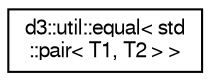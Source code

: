 digraph "Graphical Class Hierarchy"
{
  edge [fontname="FreeSans",fontsize="10",labelfontname="FreeSans",labelfontsize="10"];
  node [fontname="FreeSans",fontsize="10",shape=record];
  rankdir="LR";
  Node1 [label="d3::util::equal\< std\l::pair\< T1, T2 \> \>",height=0.2,width=0.4,color="black", fillcolor="white", style="filled",URL="$structd3_1_1util_1_1equal_3_01std_1_1pair_3_01T1_00_01T2_01_4_01_4.html"];
}

